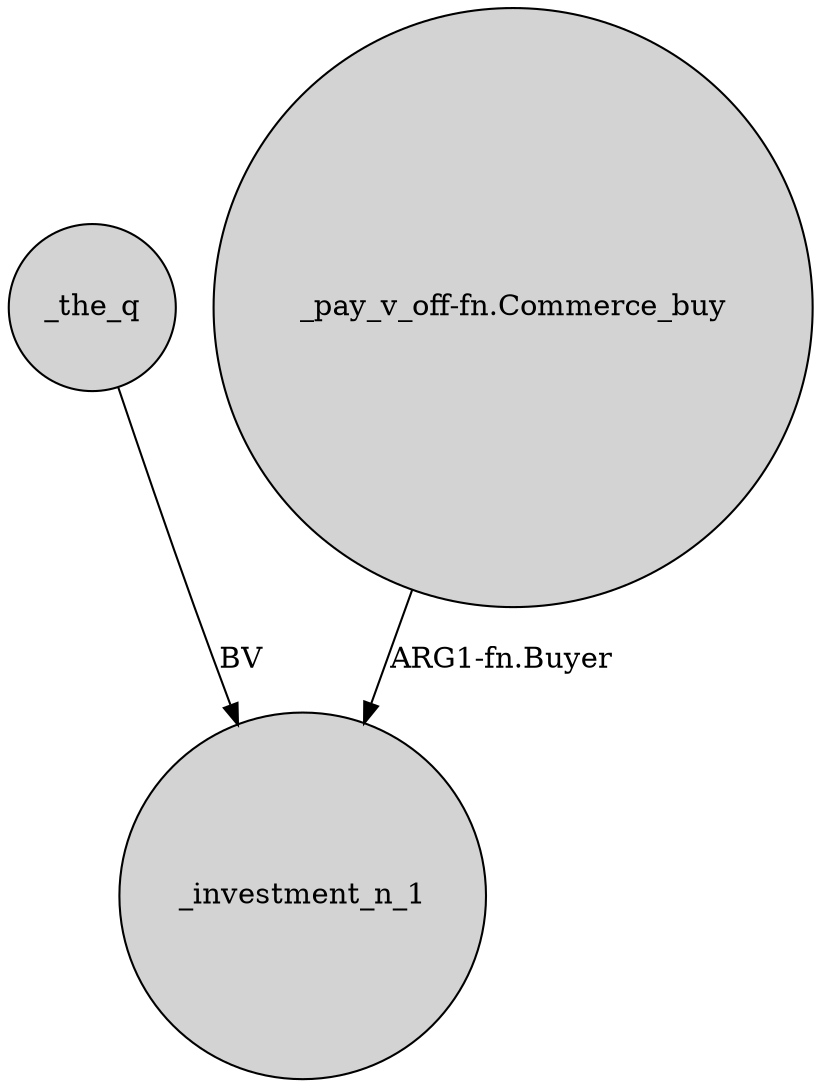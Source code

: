 digraph {
	node [shape=circle style=filled]
	_the_q -> _investment_n_1 [label=BV]
	"_pay_v_off-fn.Commerce_buy" -> _investment_n_1 [label="ARG1-fn.Buyer"]
}
